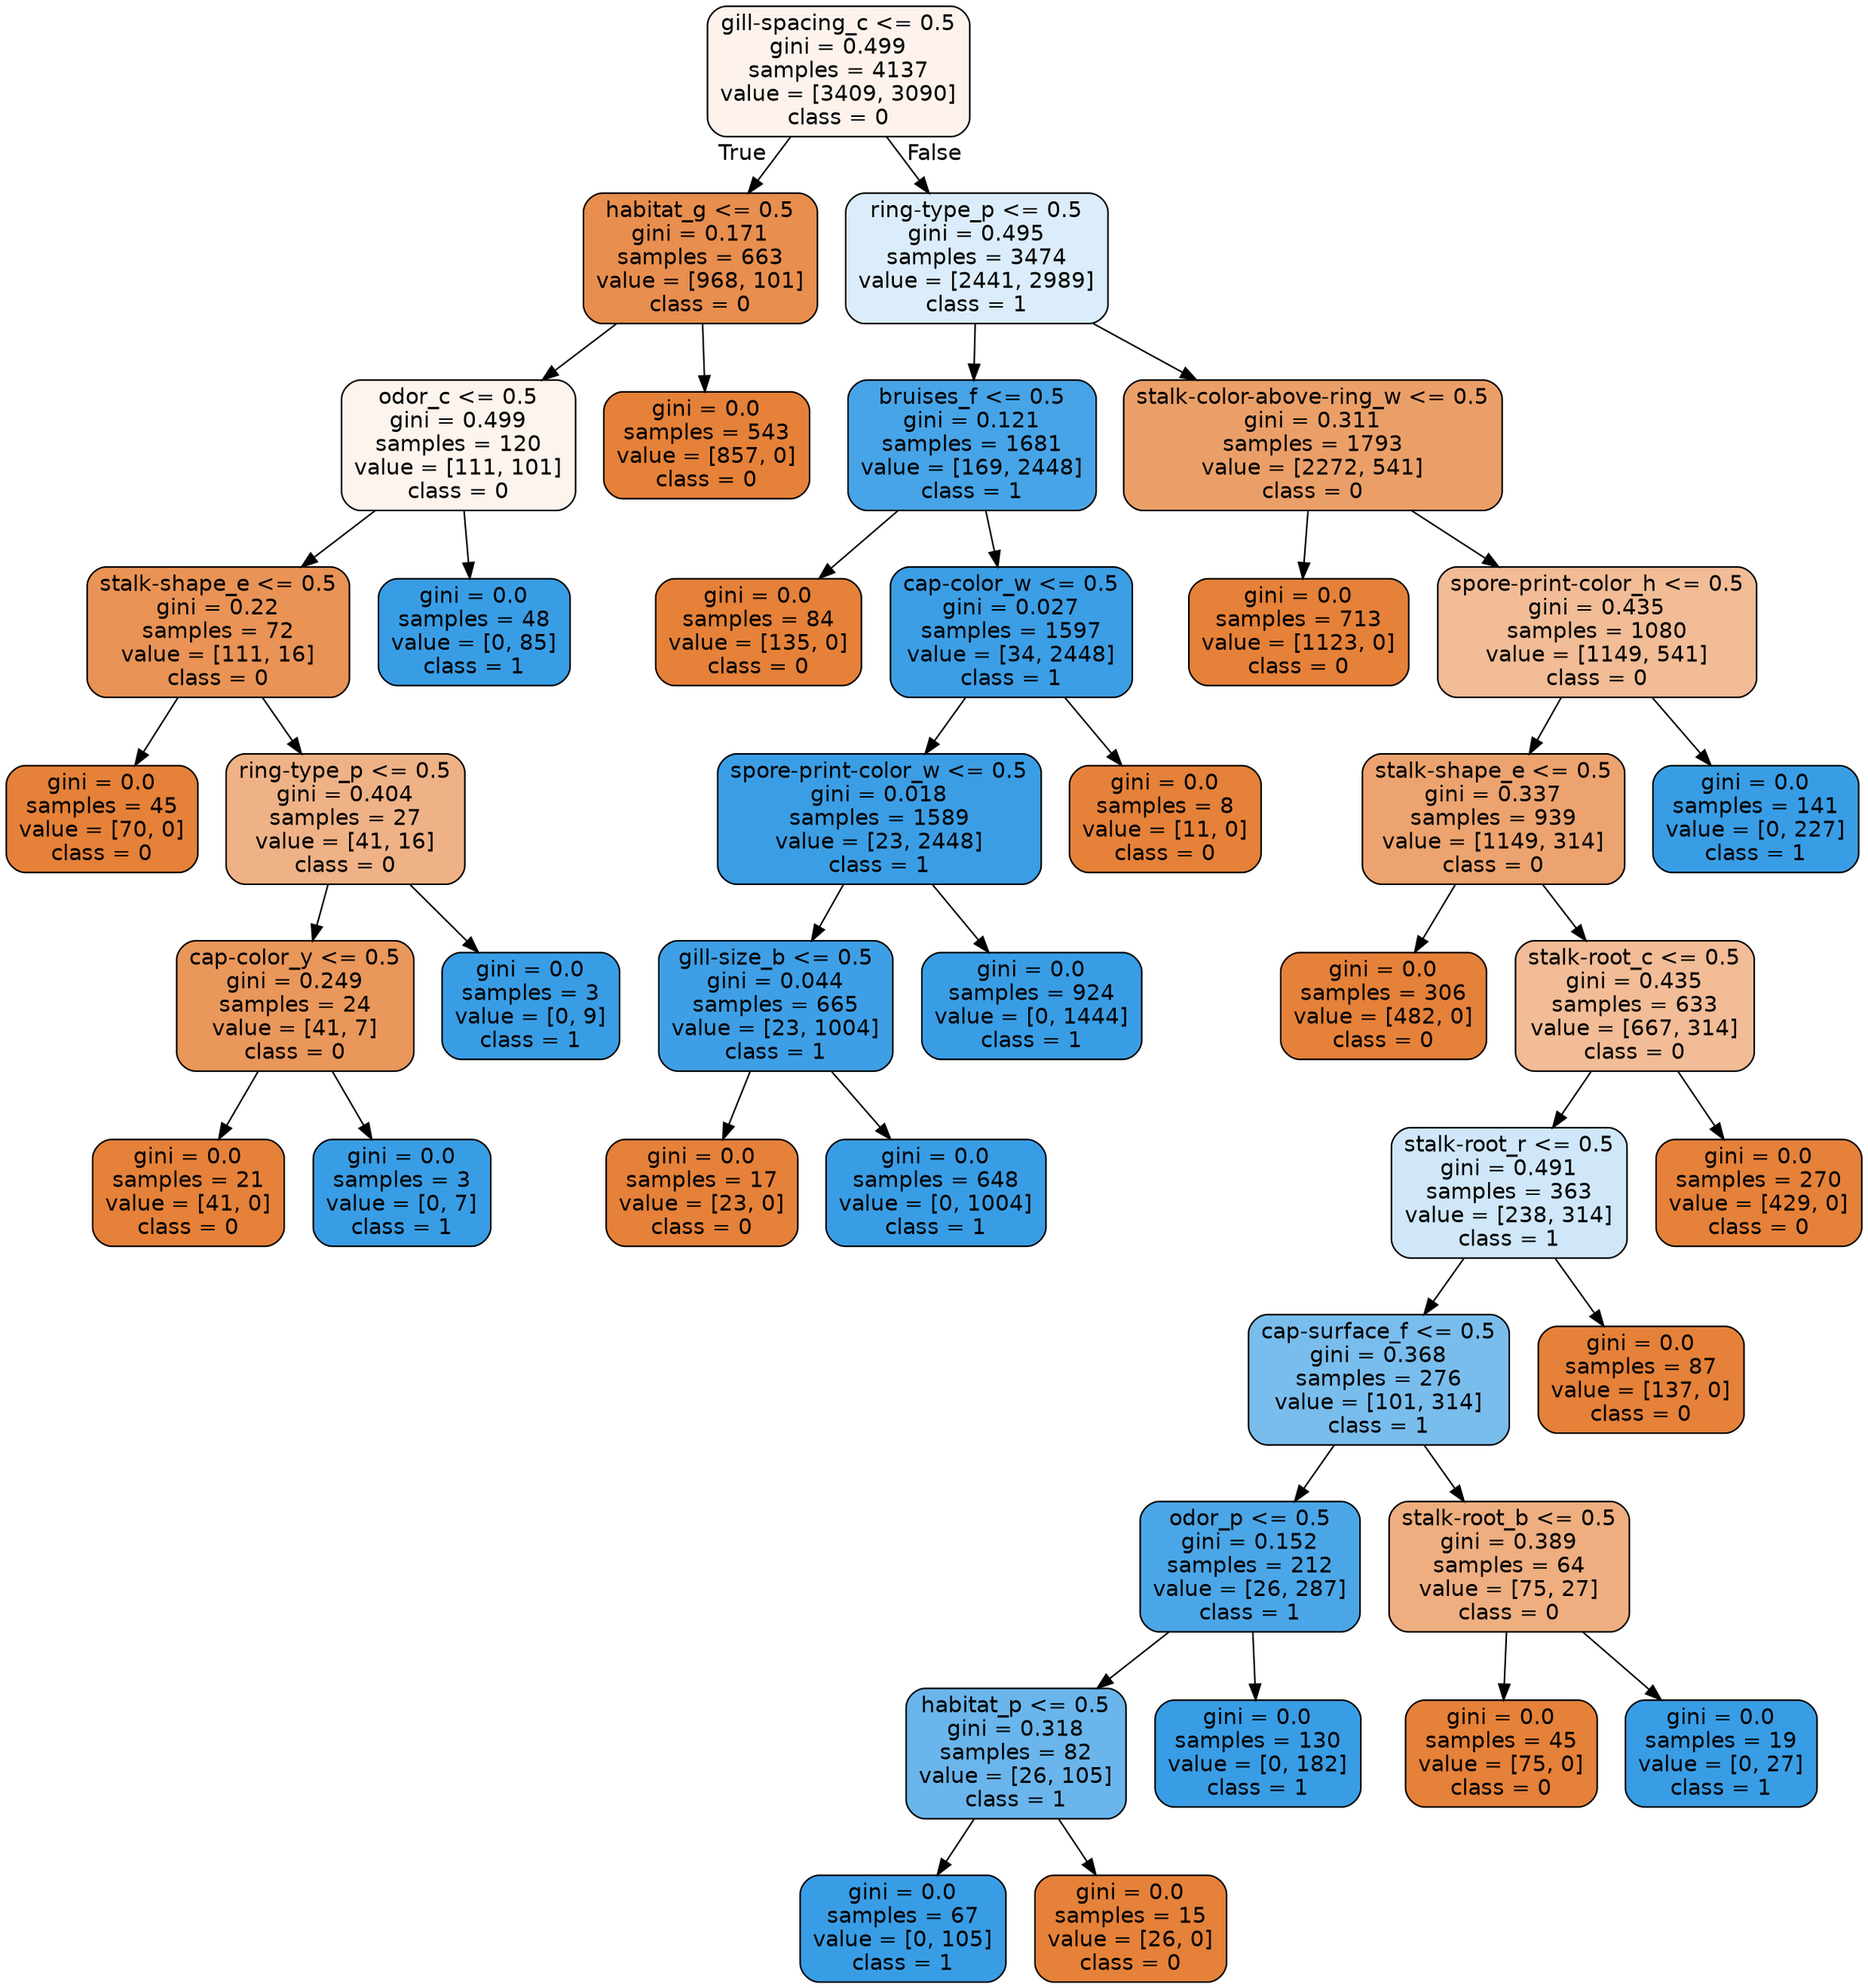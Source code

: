 digraph Tree {
node [shape=box, style="filled, rounded", color="black", fontname="helvetica"] ;
edge [fontname="helvetica"] ;
0 [label="gill-spacing_c <= 0.5\ngini = 0.499\nsamples = 4137\nvalue = [3409, 3090]\nclass = 0", fillcolor="#fdf3ec"] ;
1 [label="habitat_g <= 0.5\ngini = 0.171\nsamples = 663\nvalue = [968, 101]\nclass = 0", fillcolor="#e88e4e"] ;
0 -> 1 [labeldistance=2.5, labelangle=45, headlabel="True"] ;
2 [label="odor_c <= 0.5\ngini = 0.499\nsamples = 120\nvalue = [111, 101]\nclass = 0", fillcolor="#fdf4ed"] ;
1 -> 2 ;
3 [label="stalk-shape_e <= 0.5\ngini = 0.22\nsamples = 72\nvalue = [111, 16]\nclass = 0", fillcolor="#e99356"] ;
2 -> 3 ;
4 [label="gini = 0.0\nsamples = 45\nvalue = [70, 0]\nclass = 0", fillcolor="#e58139"] ;
3 -> 4 ;
5 [label="ring-type_p <= 0.5\ngini = 0.404\nsamples = 27\nvalue = [41, 16]\nclass = 0", fillcolor="#efb286"] ;
3 -> 5 ;
6 [label="cap-color_y <= 0.5\ngini = 0.249\nsamples = 24\nvalue = [41, 7]\nclass = 0", fillcolor="#e9975b"] ;
5 -> 6 ;
7 [label="gini = 0.0\nsamples = 21\nvalue = [41, 0]\nclass = 0", fillcolor="#e58139"] ;
6 -> 7 ;
8 [label="gini = 0.0\nsamples = 3\nvalue = [0, 7]\nclass = 1", fillcolor="#399de5"] ;
6 -> 8 ;
9 [label="gini = 0.0\nsamples = 3\nvalue = [0, 9]\nclass = 1", fillcolor="#399de5"] ;
5 -> 9 ;
10 [label="gini = 0.0\nsamples = 48\nvalue = [0, 85]\nclass = 1", fillcolor="#399de5"] ;
2 -> 10 ;
11 [label="gini = 0.0\nsamples = 543\nvalue = [857, 0]\nclass = 0", fillcolor="#e58139"] ;
1 -> 11 ;
12 [label="ring-type_p <= 0.5\ngini = 0.495\nsamples = 3474\nvalue = [2441, 2989]\nclass = 1", fillcolor="#dbedfa"] ;
0 -> 12 [labeldistance=2.5, labelangle=-45, headlabel="False"] ;
13 [label="bruises_f <= 0.5\ngini = 0.121\nsamples = 1681\nvalue = [169, 2448]\nclass = 1", fillcolor="#47a4e7"] ;
12 -> 13 ;
14 [label="gini = 0.0\nsamples = 84\nvalue = [135, 0]\nclass = 0", fillcolor="#e58139"] ;
13 -> 14 ;
15 [label="cap-color_w <= 0.5\ngini = 0.027\nsamples = 1597\nvalue = [34, 2448]\nclass = 1", fillcolor="#3c9ee5"] ;
13 -> 15 ;
16 [label="spore-print-color_w <= 0.5\ngini = 0.018\nsamples = 1589\nvalue = [23, 2448]\nclass = 1", fillcolor="#3b9ee5"] ;
15 -> 16 ;
17 [label="gill-size_b <= 0.5\ngini = 0.044\nsamples = 665\nvalue = [23, 1004]\nclass = 1", fillcolor="#3e9fe6"] ;
16 -> 17 ;
18 [label="gini = 0.0\nsamples = 17\nvalue = [23, 0]\nclass = 0", fillcolor="#e58139"] ;
17 -> 18 ;
19 [label="gini = 0.0\nsamples = 648\nvalue = [0, 1004]\nclass = 1", fillcolor="#399de5"] ;
17 -> 19 ;
20 [label="gini = 0.0\nsamples = 924\nvalue = [0, 1444]\nclass = 1", fillcolor="#399de5"] ;
16 -> 20 ;
21 [label="gini = 0.0\nsamples = 8\nvalue = [11, 0]\nclass = 0", fillcolor="#e58139"] ;
15 -> 21 ;
22 [label="stalk-color-above-ring_w <= 0.5\ngini = 0.311\nsamples = 1793\nvalue = [2272, 541]\nclass = 0", fillcolor="#eb9f68"] ;
12 -> 22 ;
23 [label="gini = 0.0\nsamples = 713\nvalue = [1123, 0]\nclass = 0", fillcolor="#e58139"] ;
22 -> 23 ;
24 [label="spore-print-color_h <= 0.5\ngini = 0.435\nsamples = 1080\nvalue = [1149, 541]\nclass = 0", fillcolor="#f1bc96"] ;
22 -> 24 ;
25 [label="stalk-shape_e <= 0.5\ngini = 0.337\nsamples = 939\nvalue = [1149, 314]\nclass = 0", fillcolor="#eca36f"] ;
24 -> 25 ;
26 [label="gini = 0.0\nsamples = 306\nvalue = [482, 0]\nclass = 0", fillcolor="#e58139"] ;
25 -> 26 ;
27 [label="stalk-root_c <= 0.5\ngini = 0.435\nsamples = 633\nvalue = [667, 314]\nclass = 0", fillcolor="#f1bc96"] ;
25 -> 27 ;
28 [label="stalk-root_r <= 0.5\ngini = 0.491\nsamples = 363\nvalue = [238, 314]\nclass = 1", fillcolor="#cfe7f9"] ;
27 -> 28 ;
29 [label="cap-surface_f <= 0.5\ngini = 0.368\nsamples = 276\nvalue = [101, 314]\nclass = 1", fillcolor="#79bded"] ;
28 -> 29 ;
30 [label="odor_p <= 0.5\ngini = 0.152\nsamples = 212\nvalue = [26, 287]\nclass = 1", fillcolor="#4ba6e7"] ;
29 -> 30 ;
31 [label="habitat_p <= 0.5\ngini = 0.318\nsamples = 82\nvalue = [26, 105]\nclass = 1", fillcolor="#6ab5eb"] ;
30 -> 31 ;
32 [label="gini = 0.0\nsamples = 67\nvalue = [0, 105]\nclass = 1", fillcolor="#399de5"] ;
31 -> 32 ;
33 [label="gini = 0.0\nsamples = 15\nvalue = [26, 0]\nclass = 0", fillcolor="#e58139"] ;
31 -> 33 ;
34 [label="gini = 0.0\nsamples = 130\nvalue = [0, 182]\nclass = 1", fillcolor="#399de5"] ;
30 -> 34 ;
35 [label="stalk-root_b <= 0.5\ngini = 0.389\nsamples = 64\nvalue = [75, 27]\nclass = 0", fillcolor="#eeae80"] ;
29 -> 35 ;
36 [label="gini = 0.0\nsamples = 45\nvalue = [75, 0]\nclass = 0", fillcolor="#e58139"] ;
35 -> 36 ;
37 [label="gini = 0.0\nsamples = 19\nvalue = [0, 27]\nclass = 1", fillcolor="#399de5"] ;
35 -> 37 ;
38 [label="gini = 0.0\nsamples = 87\nvalue = [137, 0]\nclass = 0", fillcolor="#e58139"] ;
28 -> 38 ;
39 [label="gini = 0.0\nsamples = 270\nvalue = [429, 0]\nclass = 0", fillcolor="#e58139"] ;
27 -> 39 ;
40 [label="gini = 0.0\nsamples = 141\nvalue = [0, 227]\nclass = 1", fillcolor="#399de5"] ;
24 -> 40 ;
}